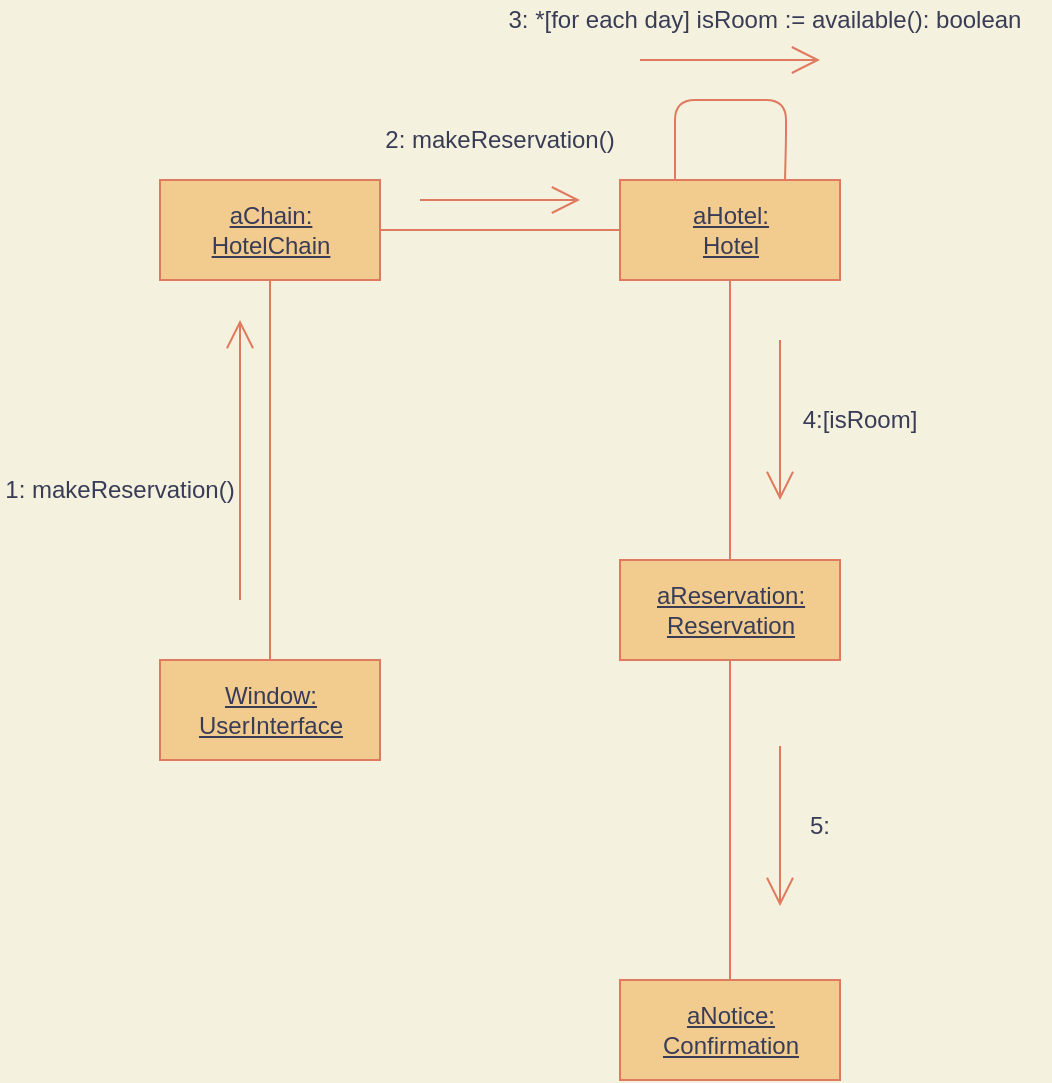<mxfile version="14.4.0" type="device"><diagram name="Page-1" id="e7e014a7-5840-1c2e-5031-d8a46d1fe8dd"><mxGraphModel dx="865" dy="490" grid="1" gridSize="10" guides="1" tooltips="1" connect="1" arrows="1" fold="1" page="1" pageScale="1" pageWidth="1169" pageHeight="826" background="#F4F1DE" math="0" shadow="0"><root><mxCell id="0"/><mxCell id="1" parent="0"/><mxCell id="vAfUqXG-h2h7CaAhuT_A-41" value="&lt;u&gt;aChain:&lt;br&gt;HotelChain&lt;/u&gt;" style="html=1;rounded=0;sketch=0;strokeColor=#E07A5F;fillColor=#F2CC8F;fontColor=#393C56;" vertex="1" parent="1"><mxGeometry x="110" y="90" width="110" height="50" as="geometry"/></mxCell><mxCell id="vAfUqXG-h2h7CaAhuT_A-42" value="&lt;u&gt;Window:&lt;br&gt;UserInterface&lt;/u&gt;" style="html=1;rounded=0;sketch=0;strokeColor=#E07A5F;fillColor=#F2CC8F;fontColor=#393C56;" vertex="1" parent="1"><mxGeometry x="110" y="330" width="110" height="50" as="geometry"/></mxCell><mxCell id="vAfUqXG-h2h7CaAhuT_A-43" value="" style="endArrow=none;html=1;edgeStyle=orthogonalEdgeStyle;strokeColor=#E07A5F;fillColor=#F2CC8F;fontColor=#393C56;exitX=0.5;exitY=1;exitDx=0;exitDy=0;entryX=0.5;entryY=0;entryDx=0;entryDy=0;" edge="1" parent="1" source="vAfUqXG-h2h7CaAhuT_A-41" target="vAfUqXG-h2h7CaAhuT_A-42"><mxGeometry relative="1" as="geometry"><mxPoint x="390" y="270" as="sourcePoint"/><mxPoint x="550" y="270" as="targetPoint"/></mxGeometry></mxCell><mxCell id="vAfUqXG-h2h7CaAhuT_A-46" value="&lt;u&gt;aHotel:&lt;br&gt;Hotel&lt;/u&gt;" style="html=1;rounded=0;sketch=0;strokeColor=#E07A5F;fillColor=#F2CC8F;fontColor=#393C56;" vertex="1" parent="1"><mxGeometry x="340" y="90" width="110" height="50" as="geometry"/></mxCell><mxCell id="vAfUqXG-h2h7CaAhuT_A-50" value="" style="endArrow=none;html=1;edgeStyle=orthogonalEdgeStyle;strokeColor=#E07A5F;fillColor=#F2CC8F;fontColor=#393C56;exitX=1;exitY=0.5;exitDx=0;exitDy=0;entryX=0;entryY=0.5;entryDx=0;entryDy=0;" edge="1" parent="1" source="vAfUqXG-h2h7CaAhuT_A-41" target="vAfUqXG-h2h7CaAhuT_A-46"><mxGeometry relative="1" as="geometry"><mxPoint x="390" y="270" as="sourcePoint"/><mxPoint x="550" y="270" as="targetPoint"/></mxGeometry></mxCell><mxCell id="vAfUqXG-h2h7CaAhuT_A-53" value="&lt;u&gt;aReservation:&lt;br&gt;Reservation&lt;br&gt;&lt;/u&gt;" style="html=1;rounded=0;sketch=0;strokeColor=#E07A5F;fillColor=#F2CC8F;fontColor=#393C56;" vertex="1" parent="1"><mxGeometry x="340" y="280" width="110" height="50" as="geometry"/></mxCell><mxCell id="vAfUqXG-h2h7CaAhuT_A-54" value="" style="endArrow=none;html=1;edgeStyle=orthogonalEdgeStyle;strokeColor=#E07A5F;fillColor=#F2CC8F;fontColor=#393C56;exitX=0.5;exitY=1;exitDx=0;exitDy=0;entryX=0.5;entryY=0;entryDx=0;entryDy=0;" edge="1" parent="1" source="vAfUqXG-h2h7CaAhuT_A-46" target="vAfUqXG-h2h7CaAhuT_A-53"><mxGeometry relative="1" as="geometry"><mxPoint x="410" y="180" as="sourcePoint"/><mxPoint x="530" y="180" as="targetPoint"/></mxGeometry></mxCell><mxCell id="vAfUqXG-h2h7CaAhuT_A-56" value="&lt;u&gt;aNotice:&lt;br&gt;Confirmation&lt;br&gt;&lt;/u&gt;" style="html=1;rounded=0;sketch=0;strokeColor=#E07A5F;fillColor=#F2CC8F;fontColor=#393C56;" vertex="1" parent="1"><mxGeometry x="340" y="490" width="110" height="50" as="geometry"/></mxCell><mxCell id="vAfUqXG-h2h7CaAhuT_A-60" value="" style="endArrow=none;html=1;edgeStyle=orthogonalEdgeStyle;strokeColor=#E07A5F;fillColor=#F2CC8F;fontColor=#393C56;exitX=0.25;exitY=0;exitDx=0;exitDy=0;entryX=0.75;entryY=0;entryDx=0;entryDy=0;" edge="1" parent="1" source="vAfUqXG-h2h7CaAhuT_A-46" target="vAfUqXG-h2h7CaAhuT_A-46"><mxGeometry relative="1" as="geometry"><mxPoint x="360" y="40.0" as="sourcePoint"/><mxPoint x="480" y="30" as="targetPoint"/><Array as="points"><mxPoint x="368" y="50"/><mxPoint x="423" y="50"/><mxPoint x="423" y="70"/></Array></mxGeometry></mxCell><mxCell id="vAfUqXG-h2h7CaAhuT_A-63" value="" style="endArrow=none;html=1;edgeStyle=orthogonalEdgeStyle;strokeColor=#E07A5F;fillColor=#F2CC8F;fontColor=#393C56;exitX=0.5;exitY=1;exitDx=0;exitDy=0;entryX=0.5;entryY=0;entryDx=0;entryDy=0;" edge="1" parent="1" source="vAfUqXG-h2h7CaAhuT_A-53" target="vAfUqXG-h2h7CaAhuT_A-56"><mxGeometry relative="1" as="geometry"><mxPoint x="400" y="340" as="sourcePoint"/><mxPoint x="560" y="340" as="targetPoint"/></mxGeometry></mxCell><mxCell id="vAfUqXG-h2h7CaAhuT_A-66" value="" style="endArrow=open;endFill=1;endSize=12;html=1;strokeColor=#E07A5F;fillColor=#F2CC8F;fontColor=#393C56;" edge="1" parent="1"><mxGeometry width="160" relative="1" as="geometry"><mxPoint x="150" y="300" as="sourcePoint"/><mxPoint x="150" y="160" as="targetPoint"/></mxGeometry></mxCell><mxCell id="vAfUqXG-h2h7CaAhuT_A-67" value="1: makeReservation()" style="text;html=1;strokeColor=none;fillColor=none;align=center;verticalAlign=middle;whiteSpace=wrap;rounded=0;sketch=0;fontColor=#393C56;" vertex="1" parent="1"><mxGeometry x="30" y="235" width="120" height="20" as="geometry"/></mxCell><mxCell id="vAfUqXG-h2h7CaAhuT_A-68" value="" style="endArrow=open;endFill=1;endSize=12;html=1;strokeColor=#E07A5F;fillColor=#F2CC8F;fontColor=#393C56;" edge="1" parent="1"><mxGeometry width="160" relative="1" as="geometry"><mxPoint x="240" y="100" as="sourcePoint"/><mxPoint x="320" y="100" as="targetPoint"/></mxGeometry></mxCell><mxCell id="vAfUqXG-h2h7CaAhuT_A-69" value="2: makeReservation()" style="text;html=1;strokeColor=none;fillColor=none;align=center;verticalAlign=middle;whiteSpace=wrap;rounded=0;sketch=0;fontColor=#393C56;" vertex="1" parent="1"><mxGeometry x="220" y="60" width="120" height="20" as="geometry"/></mxCell><mxCell id="vAfUqXG-h2h7CaAhuT_A-70" value="" style="endArrow=open;endFill=1;endSize=12;html=1;strokeColor=#E07A5F;fillColor=#F2CC8F;fontColor=#393C56;" edge="1" parent="1"><mxGeometry width="160" relative="1" as="geometry"><mxPoint x="420" y="170" as="sourcePoint"/><mxPoint x="420" y="250" as="targetPoint"/></mxGeometry></mxCell><mxCell id="vAfUqXG-h2h7CaAhuT_A-72" value="4:[isRoom]" style="text;html=1;strokeColor=none;fillColor=none;align=center;verticalAlign=middle;whiteSpace=wrap;rounded=0;sketch=0;fontColor=#393C56;" vertex="1" parent="1"><mxGeometry x="430" y="200" width="60" height="20" as="geometry"/></mxCell><mxCell id="vAfUqXG-h2h7CaAhuT_A-73" value="5:" style="text;html=1;strokeColor=none;fillColor=none;align=center;verticalAlign=middle;whiteSpace=wrap;rounded=0;sketch=0;fontColor=#393C56;" vertex="1" parent="1"><mxGeometry x="420" y="403" width="40" height="20" as="geometry"/></mxCell><mxCell id="vAfUqXG-h2h7CaAhuT_A-74" value="" style="endArrow=open;endFill=1;endSize=12;html=1;strokeColor=#E07A5F;fillColor=#F2CC8F;fontColor=#393C56;" edge="1" parent="1"><mxGeometry width="160" relative="1" as="geometry"><mxPoint x="420" y="373" as="sourcePoint"/><mxPoint x="420" y="453" as="targetPoint"/></mxGeometry></mxCell><mxCell id="vAfUqXG-h2h7CaAhuT_A-76" value="3: *[for each day] isRoom := available(): boolean" style="text;html=1;strokeColor=none;fillColor=none;align=center;verticalAlign=middle;whiteSpace=wrap;rounded=0;sketch=0;fontColor=#393C56;" vertex="1" parent="1"><mxGeometry x="270" width="285" height="20" as="geometry"/></mxCell><mxCell id="vAfUqXG-h2h7CaAhuT_A-78" value="" style="endArrow=open;endFill=1;endSize=12;html=1;strokeColor=#E07A5F;fillColor=#F2CC8F;fontColor=#393C56;" edge="1" parent="1"><mxGeometry width="160" relative="1" as="geometry"><mxPoint x="350" y="30" as="sourcePoint"/><mxPoint x="440" y="30" as="targetPoint"/></mxGeometry></mxCell></root></mxGraphModel></diagram></mxfile>